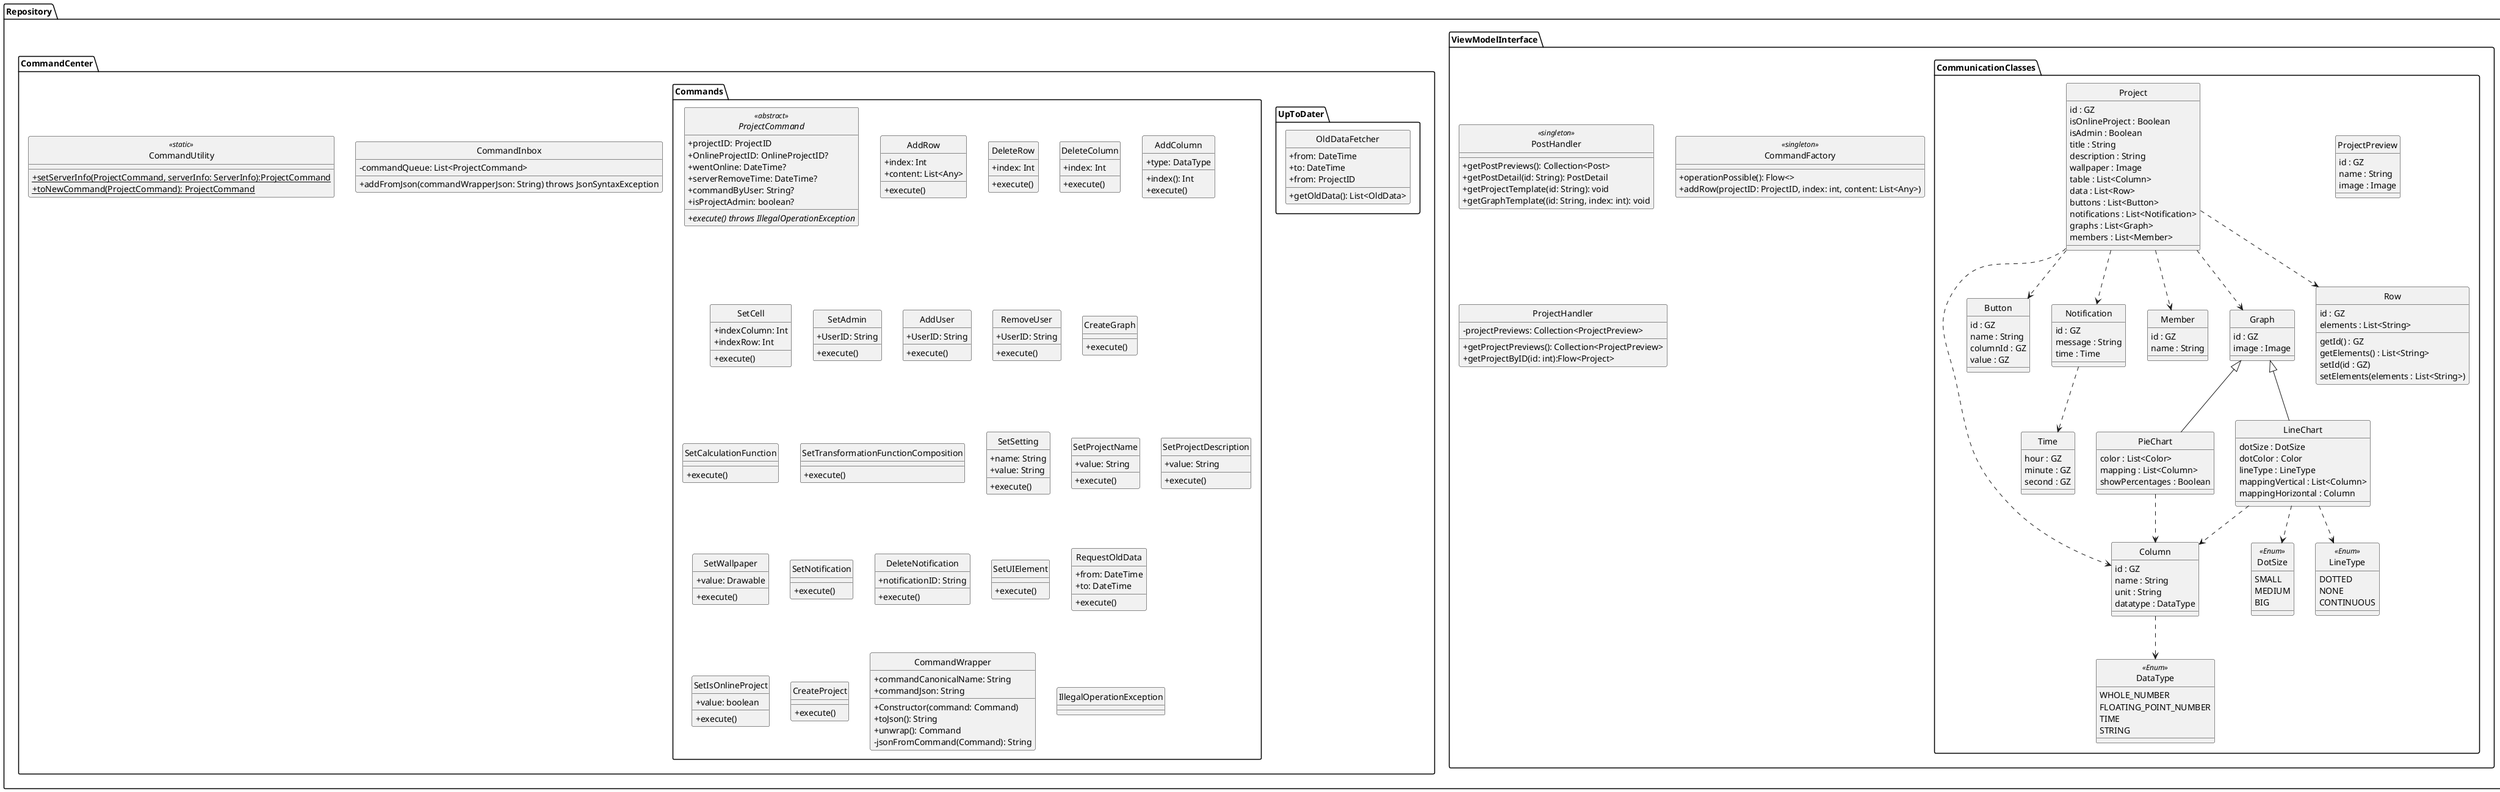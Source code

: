 @startuml

skinparam monochrome true
skinparam shadowing false
skinparam genericDisplay old
skinparam classAttributeIconSize 0
hide circle

package Gson {}
package Kotlin{
class Throwable {
}
}

package Repository {
'=================================================================================================='
'Overleaf
package ViewModelInterface {
    'Overleaf deprecated
    class PostHandler <<singleton>>{
        +getPostPreviews(): Collection<Post>
        +getPostDetail(id: String): PostDetail
        'teplate downloaden via postid
        +getProjectTemplate(id: String): void
        'teplate downloaden via postid + index des graph temlates im Post
        +getGraphTemplate((id: String, index: int): void
    }
    class CommandFactory <<singleton>> {
        +operationPossible(): Flow<>
        +addRow(projectID: ProjectID, index: int, content: List<Any>)
     }
    'Overleaf
    class ProjectHandler {
        -projectPreviews: Collection<ProjectPreview>
        +getProjectPreviews(): Collection<ProjectPreview>
        +getProjectByID(id: int):Flow<Project>
    }
    package CommunicationClasses {
    class Column {
            id : GZ
            name : String
            unit : String
            datatype : DataType

        }

        class Button {
            id : GZ
            name : String
            columnId : GZ
            value : GZ
        }

        class Notification {
            id : GZ
            message : String
            time : Time
        }

        class Time {
            hour : GZ
            minute : GZ
            second : GZ
        }

        class Member {
            id : GZ
            name : String
        }

        class ProjectPreview {
            id : GZ
            name : String
            image : Image
        }

        class Graph {
            id : GZ
            image : Image
        }

        class LineChart {
            dotSize : DotSize
            dotColor : Color
            lineType : LineType
            mappingVertical : List<Column>
            mappingHorizontal : Column
        }

        enum DotSize <<Enum>> {
            SMALL
            MEDIUM
            BIG
        }

        enum LineType <<Enum>> {
            DOTTED
            NONE
            CONTINUOUS
        }

        class PieChart {
            color : List<Color>
            mapping : List<Column>
            showPercentages : Boolean
        }


        enum DataType <<Enum>> {
            WHOLE_NUMBER
            FLOATING_POINT_NUMBER
            TIME
            STRING
        }

        class Project {
            id : GZ
            isOnlineProject : Boolean
            isAdmin : Boolean
            title : String
            description : String
            wallpaper : Image
            table : List<Column>
            data : List<Row>
            buttons : List<Button>
            notifications : List<Notification>
            graphs : List<Graph>
            members : List<Member>
        }

        class Row {
            id : GZ
            elements : List<String>

            getId() : GZ
            getElements() : List<String>
            setId(id : GZ)
            setElements(elements : List<String>)
        }

        Graph <|-- LineChart
        Graph <|-- PieChart

        Project ..> Column
        Project ..> Row
        Project ..> Graph
        Project ..> Button
        Project ..> Member
        Project ..> Notification

        LineChart ..> LineType
        LineChart ..> DotSize
        LineChart ..> Column

        PieChart ..> Column

        Notification ..> Time

        Column ..> DataType
    }

}

'=================================================================================================='
  'Overleaf deprecated
  package CommandCenter {
    'Overleaf deprecated
    class CommandInbox {
        -commandQueue: List<ProjectCommand>
        +addFromJson(commandWrapperJson: String) throws JsonSyntaxException
    }
    'Overleaf deprecated
     class CommandUtility <<static>> {
        +{static} setServerInfo(ProjectCommand, serverInfo: ServerInfo):ProjectCommand
        +{static} toNewCommand(ProjectCommand): ProjectCommand
     }
   '-----------------------------------------------------------------------------------------------'
     'Overleaf deprecated
     package UpToDater {
           'Wenn ich einmal länger als 72h am Stück offline war merke ich mir diese Intervalle
           'dann Frage ich jemanden auf dem Server an, der in diesen 72h keine Blindspots hat
           'Overleaf
           class OldDataFetcher {
           +from: DateTime
           +to: DateTime
           +from: ProjectID
           'null == daten nicht vorhanden
           +getOldData(): List<OldData>
           }
     }
   '-----------------------------------------------------------------------------------------------'
   package Commands {

   abstract class ProjectCommand <<abstract>>{
       +projectID: ProjectID
       +OnlineProjectID: OnlineProjectID?
       {field}+wentOnline: DateTime?
       {field}+serverRemoveTime: DateTime?
       +commandByUser: String?
       +isProjectAdmin: boolean?

       {abstract}+execute() throws IllegalOperationException
   }
   class AddRow {
      +index: Int
      +content: List<Any>

      +execute()
   }
   class DeleteRow {
      +index: Int
      +execute()
   }
   class DeleteColumn {
      +index: Int
      +execute()
   }
   class AddColumn {
      +index(): Int
      +type: DataType
      +execute()
   }
   class SetCell {
      +indexColumn: Int
      +indexRow: Int
      +execute()
   }
   class SetAdmin {
      +UserID: String
      +execute()
   }
   class AddUser {
      +UserID: String
      +execute()
   }

   class RemoveUser {
      +UserID: String
      +execute()
   }
   class CreateGraph {
      'TODO Felder'
      +execute()
   }
   class SetCalculationFunction {
      'TODO Felder'
      +execute()
   }
   class SetTransformationFunctionComposition {
      'TODO Felder'
      +execute()
   }
   class SetSetting {
      +name: String
      +value: String
      +execute()
   }
   class SetProjectName {
      +value: String
      +execute()
   }
   class SetProjectDescription {
      +value: String
      +execute()
   }
   class SetWallpaper {
      +value: Drawable
      +execute()
   }
   class SetNotification {
      'TODO: Felder'
      +execute()
   }
   class DeleteNotification {
      +notificationID: String
      +execute()
   }
   class SetUIElement {
      'TODO: Felder'
      +execute()
   }
   class RequestOldData {
      +from: DateTime
      +to: DateTime
      +execute()
   }
   class SetIsOnlineProject {
      +value: boolean
      +execute()
   }
   class CreateProject {
      +execute()
   }
   class CommandWrapper {
   +commandCanonicalName: String
   +commandJson: String

   +Constructor(command: Command)
   +toJson(): String
   +unwrap(): Command
   -jsonFromCommand(Command): String
   }

   'Overleaf
   class IllegalOperationException {
       }

   }
  }
}

@enduml